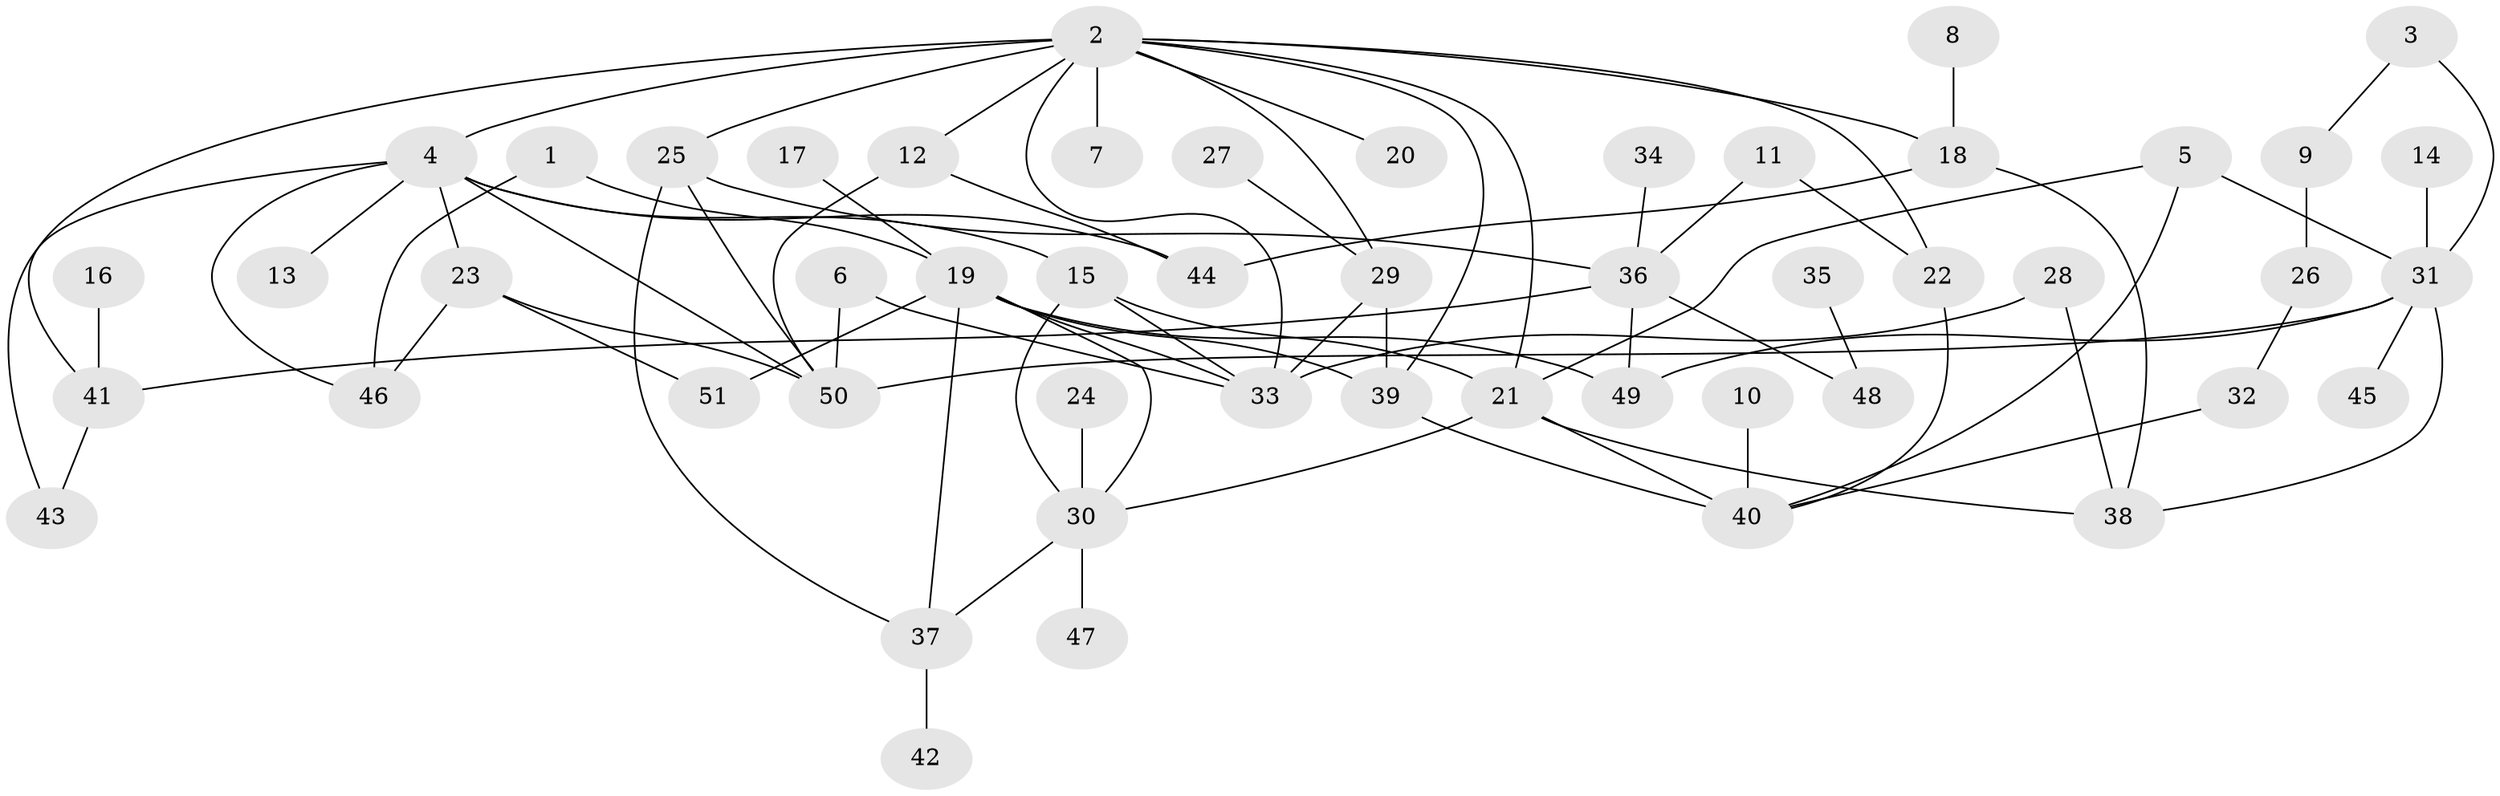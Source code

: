 // original degree distribution, {4: 0.16831683168316833, 7: 0.019801980198019802, 2: 0.2871287128712871, 8: 0.019801980198019802, 3: 0.1782178217821782, 5: 0.04950495049504951, 6: 0.009900990099009901, 1: 0.26732673267326734}
// Generated by graph-tools (version 1.1) at 2025/49/03/09/25 03:49:17]
// undirected, 51 vertices, 81 edges
graph export_dot {
graph [start="1"]
  node [color=gray90,style=filled];
  1;
  2;
  3;
  4;
  5;
  6;
  7;
  8;
  9;
  10;
  11;
  12;
  13;
  14;
  15;
  16;
  17;
  18;
  19;
  20;
  21;
  22;
  23;
  24;
  25;
  26;
  27;
  28;
  29;
  30;
  31;
  32;
  33;
  34;
  35;
  36;
  37;
  38;
  39;
  40;
  41;
  42;
  43;
  44;
  45;
  46;
  47;
  48;
  49;
  50;
  51;
  1 -- 19 [weight=1.0];
  1 -- 46 [weight=1.0];
  2 -- 4 [weight=2.0];
  2 -- 7 [weight=1.0];
  2 -- 12 [weight=1.0];
  2 -- 18 [weight=1.0];
  2 -- 20 [weight=1.0];
  2 -- 21 [weight=1.0];
  2 -- 22 [weight=1.0];
  2 -- 25 [weight=1.0];
  2 -- 29 [weight=1.0];
  2 -- 33 [weight=1.0];
  2 -- 39 [weight=1.0];
  2 -- 41 [weight=1.0];
  3 -- 9 [weight=1.0];
  3 -- 31 [weight=1.0];
  4 -- 13 [weight=1.0];
  4 -- 15 [weight=1.0];
  4 -- 23 [weight=1.0];
  4 -- 43 [weight=1.0];
  4 -- 44 [weight=1.0];
  4 -- 46 [weight=1.0];
  4 -- 50 [weight=1.0];
  5 -- 21 [weight=1.0];
  5 -- 31 [weight=1.0];
  5 -- 40 [weight=1.0];
  6 -- 33 [weight=1.0];
  6 -- 50 [weight=1.0];
  8 -- 18 [weight=1.0];
  9 -- 26 [weight=1.0];
  10 -- 40 [weight=1.0];
  11 -- 22 [weight=1.0];
  11 -- 36 [weight=1.0];
  12 -- 44 [weight=1.0];
  12 -- 50 [weight=1.0];
  14 -- 31 [weight=1.0];
  15 -- 21 [weight=1.0];
  15 -- 30 [weight=1.0];
  15 -- 33 [weight=1.0];
  16 -- 41 [weight=1.0];
  17 -- 19 [weight=1.0];
  18 -- 38 [weight=1.0];
  18 -- 44 [weight=1.0];
  19 -- 30 [weight=1.0];
  19 -- 33 [weight=1.0];
  19 -- 37 [weight=1.0];
  19 -- 39 [weight=1.0];
  19 -- 49 [weight=1.0];
  19 -- 51 [weight=1.0];
  21 -- 30 [weight=1.0];
  21 -- 38 [weight=1.0];
  21 -- 40 [weight=1.0];
  22 -- 40 [weight=1.0];
  23 -- 46 [weight=1.0];
  23 -- 50 [weight=1.0];
  23 -- 51 [weight=1.0];
  24 -- 30 [weight=1.0];
  25 -- 36 [weight=1.0];
  25 -- 37 [weight=1.0];
  25 -- 50 [weight=1.0];
  26 -- 32 [weight=1.0];
  27 -- 29 [weight=1.0];
  28 -- 33 [weight=1.0];
  28 -- 38 [weight=1.0];
  29 -- 33 [weight=1.0];
  29 -- 39 [weight=1.0];
  30 -- 37 [weight=1.0];
  30 -- 47 [weight=1.0];
  31 -- 38 [weight=1.0];
  31 -- 45 [weight=1.0];
  31 -- 49 [weight=1.0];
  31 -- 50 [weight=1.0];
  32 -- 40 [weight=1.0];
  34 -- 36 [weight=1.0];
  35 -- 48 [weight=1.0];
  36 -- 41 [weight=1.0];
  36 -- 48 [weight=1.0];
  36 -- 49 [weight=1.0];
  37 -- 42 [weight=1.0];
  39 -- 40 [weight=2.0];
  41 -- 43 [weight=1.0];
}
